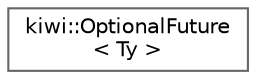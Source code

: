 digraph "Graphical Class Hierarchy"
{
 // LATEX_PDF_SIZE
  bgcolor="transparent";
  edge [fontname=Helvetica,fontsize=10,labelfontname=Helvetica,labelfontsize=10];
  node [fontname=Helvetica,fontsize=10,shape=box,height=0.2,width=0.4];
  rankdir="LR";
  Node0 [id="Node000000",label="kiwi::OptionalFuture\l\< Ty \>",height=0.2,width=0.4,color="grey40", fillcolor="white", style="filled",URL="$classkiwi_1_1OptionalFuture.html",tooltip=" "];
}
